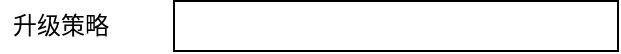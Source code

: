 <mxfile version="13.10.0" type="embed">
    <diagram id="ZjV9ojAeM1fu6XimX4vq" name="Page-1">
        <mxGraphModel dx="1100" dy="795" grid="0" gridSize="10" guides="1" tooltips="1" connect="1" arrows="1" fold="1" page="1" pageScale="1" pageWidth="827" pageHeight="1169" math="0" shadow="0">
            <root>
                <mxCell id="0"/>
                <mxCell id="1" parent="0"/>
                <mxCell id="2" value="升级策略" style="text;html=1;strokeColor=none;fillColor=none;align=center;verticalAlign=middle;whiteSpace=wrap;rounded=0;" vertex="1" parent="1">
                    <mxGeometry x="130" y="326" width="61" height="20" as="geometry"/>
                </mxCell>
                <mxCell id="3" value="" style="rounded=0;whiteSpace=wrap;html=1;" vertex="1" parent="1">
                    <mxGeometry x="217" y="323.5" width="222" height="25" as="geometry"/>
                </mxCell>
            </root>
        </mxGraphModel>
    </diagram>
</mxfile>